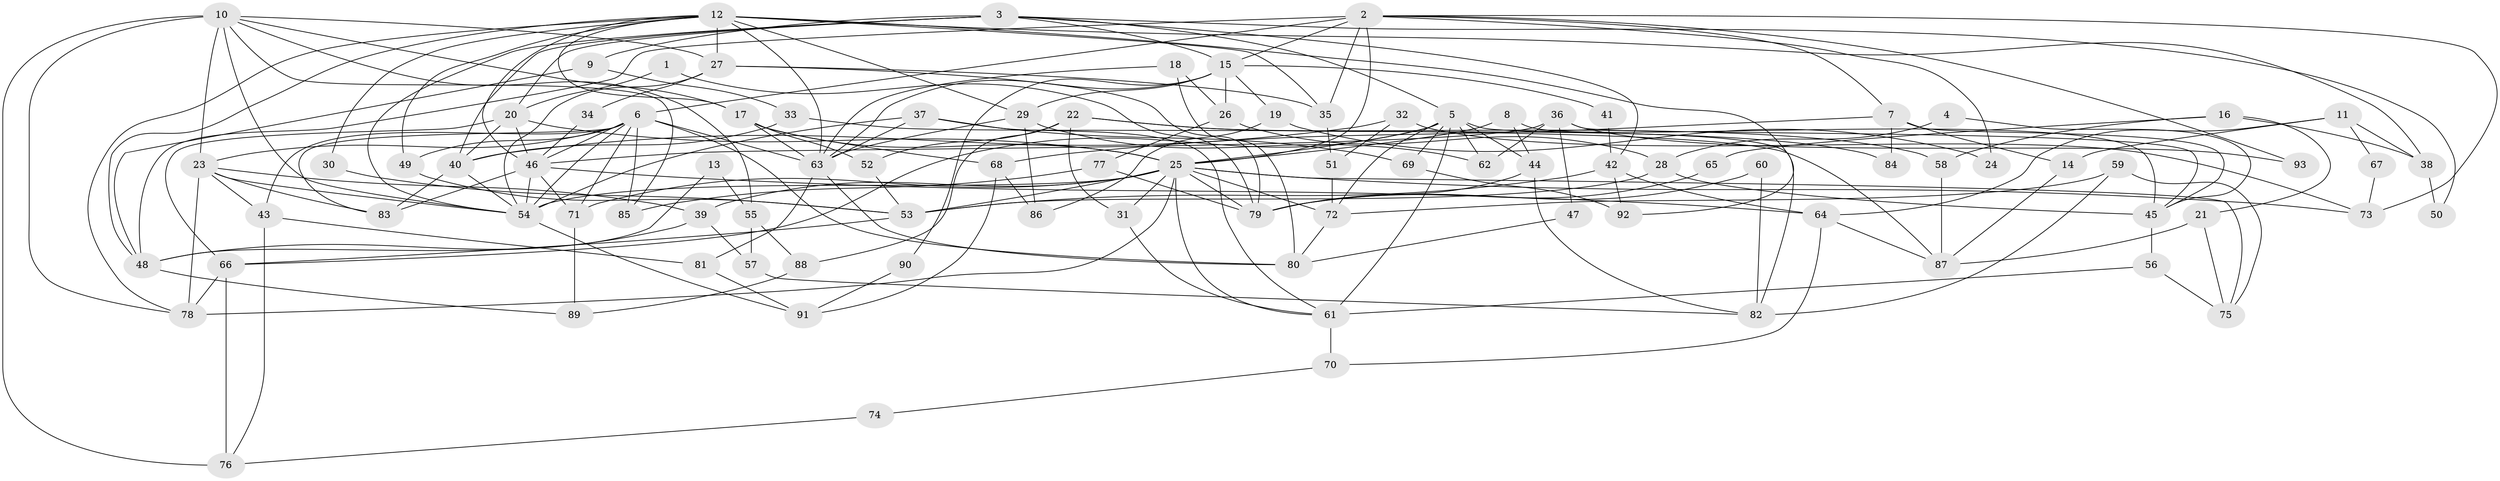 // original degree distribution, {2: 0.13076923076923078, 4: 0.26153846153846155, 6: 0.09230769230769231, 7: 0.046153846153846156, 5: 0.18461538461538463, 3: 0.27692307692307694, 8: 0.007692307692307693}
// Generated by graph-tools (version 1.1) at 2025/51/03/04/25 22:51:04]
// undirected, 93 vertices, 207 edges
graph export_dot {
  node [color=gray90,style=filled];
  1;
  2;
  3;
  4;
  5;
  6;
  7;
  8;
  9;
  10;
  11;
  12;
  13;
  14;
  15;
  16;
  17;
  18;
  19;
  20;
  21;
  22;
  23;
  24;
  25;
  26;
  27;
  28;
  29;
  30;
  31;
  32;
  33;
  34;
  35;
  36;
  37;
  38;
  39;
  40;
  41;
  42;
  43;
  44;
  45;
  46;
  47;
  48;
  49;
  50;
  51;
  52;
  53;
  54;
  55;
  56;
  57;
  58;
  59;
  60;
  61;
  62;
  63;
  64;
  65;
  66;
  67;
  68;
  69;
  70;
  71;
  72;
  73;
  74;
  75;
  76;
  77;
  78;
  79;
  80;
  81;
  82;
  83;
  84;
  85;
  86;
  87;
  88;
  89;
  90;
  91;
  92;
  93;
  1 -- 20 [weight=1.0];
  1 -- 79 [weight=1.0];
  2 -- 6 [weight=1.0];
  2 -- 7 [weight=1.0];
  2 -- 15 [weight=1.0];
  2 -- 24 [weight=1.0];
  2 -- 25 [weight=1.0];
  2 -- 35 [weight=1.0];
  2 -- 48 [weight=1.0];
  2 -- 73 [weight=1.0];
  2 -- 93 [weight=1.0];
  3 -- 5 [weight=1.0];
  3 -- 9 [weight=1.0];
  3 -- 15 [weight=1.0];
  3 -- 20 [weight=1.0];
  3 -- 40 [weight=1.0];
  3 -- 42 [weight=1.0];
  3 -- 50 [weight=1.0];
  3 -- 54 [weight=1.0];
  4 -- 28 [weight=1.0];
  4 -- 45 [weight=1.0];
  5 -- 25 [weight=2.0];
  5 -- 44 [weight=2.0];
  5 -- 61 [weight=2.0];
  5 -- 62 [weight=1.0];
  5 -- 66 [weight=1.0];
  5 -- 69 [weight=1.0];
  5 -- 72 [weight=1.0];
  5 -- 82 [weight=1.0];
  6 -- 23 [weight=1.0];
  6 -- 43 [weight=1.0];
  6 -- 46 [weight=1.0];
  6 -- 49 [weight=1.0];
  6 -- 54 [weight=1.0];
  6 -- 63 [weight=1.0];
  6 -- 71 [weight=1.0];
  6 -- 80 [weight=1.0];
  6 -- 83 [weight=1.0];
  6 -- 85 [weight=1.0];
  7 -- 14 [weight=1.0];
  7 -- 45 [weight=1.0];
  7 -- 68 [weight=1.0];
  7 -- 84 [weight=1.0];
  8 -- 25 [weight=1.0];
  8 -- 44 [weight=1.0];
  8 -- 45 [weight=1.0];
  9 -- 33 [weight=1.0];
  9 -- 48 [weight=1.0];
  10 -- 17 [weight=1.0];
  10 -- 23 [weight=1.0];
  10 -- 27 [weight=1.0];
  10 -- 54 [weight=1.0];
  10 -- 55 [weight=1.0];
  10 -- 76 [weight=2.0];
  10 -- 78 [weight=1.0];
  10 -- 85 [weight=1.0];
  11 -- 14 [weight=1.0];
  11 -- 38 [weight=1.0];
  11 -- 64 [weight=1.0];
  11 -- 67 [weight=1.0];
  12 -- 17 [weight=1.0];
  12 -- 27 [weight=2.0];
  12 -- 29 [weight=1.0];
  12 -- 30 [weight=1.0];
  12 -- 35 [weight=2.0];
  12 -- 38 [weight=1.0];
  12 -- 46 [weight=1.0];
  12 -- 48 [weight=1.0];
  12 -- 49 [weight=2.0];
  12 -- 63 [weight=1.0];
  12 -- 78 [weight=1.0];
  12 -- 92 [weight=1.0];
  13 -- 48 [weight=1.0];
  13 -- 55 [weight=1.0];
  14 -- 87 [weight=1.0];
  15 -- 19 [weight=1.0];
  15 -- 26 [weight=1.0];
  15 -- 29 [weight=1.0];
  15 -- 41 [weight=1.0];
  15 -- 63 [weight=1.0];
  15 -- 90 [weight=1.0];
  16 -- 21 [weight=1.0];
  16 -- 38 [weight=1.0];
  16 -- 58 [weight=1.0];
  16 -- 65 [weight=1.0];
  17 -- 25 [weight=1.0];
  17 -- 52 [weight=1.0];
  17 -- 63 [weight=1.0];
  17 -- 68 [weight=1.0];
  18 -- 26 [weight=1.0];
  18 -- 63 [weight=1.0];
  18 -- 80 [weight=1.0];
  19 -- 24 [weight=1.0];
  19 -- 86 [weight=1.0];
  20 -- 25 [weight=1.0];
  20 -- 40 [weight=1.0];
  20 -- 46 [weight=1.0];
  20 -- 66 [weight=1.0];
  21 -- 75 [weight=1.0];
  21 -- 87 [weight=1.0];
  22 -- 31 [weight=1.0];
  22 -- 52 [weight=1.0];
  22 -- 58 [weight=1.0];
  22 -- 84 [weight=1.0];
  22 -- 88 [weight=1.0];
  23 -- 39 [weight=1.0];
  23 -- 43 [weight=1.0];
  23 -- 54 [weight=1.0];
  23 -- 78 [weight=1.0];
  23 -- 83 [weight=1.0];
  25 -- 31 [weight=1.0];
  25 -- 39 [weight=1.0];
  25 -- 53 [weight=1.0];
  25 -- 54 [weight=2.0];
  25 -- 61 [weight=1.0];
  25 -- 71 [weight=1.0];
  25 -- 72 [weight=1.0];
  25 -- 73 [weight=1.0];
  25 -- 75 [weight=1.0];
  25 -- 78 [weight=1.0];
  25 -- 79 [weight=1.0];
  26 -- 28 [weight=1.0];
  26 -- 77 [weight=1.0];
  27 -- 34 [weight=1.0];
  27 -- 35 [weight=1.0];
  27 -- 54 [weight=1.0];
  27 -- 79 [weight=1.0];
  28 -- 45 [weight=1.0];
  28 -- 53 [weight=1.0];
  29 -- 62 [weight=1.0];
  29 -- 63 [weight=1.0];
  29 -- 86 [weight=1.0];
  30 -- 53 [weight=2.0];
  31 -- 61 [weight=1.0];
  32 -- 40 [weight=1.0];
  32 -- 51 [weight=1.0];
  32 -- 73 [weight=1.0];
  33 -- 40 [weight=1.0];
  33 -- 87 [weight=1.0];
  34 -- 46 [weight=1.0];
  35 -- 51 [weight=1.0];
  36 -- 45 [weight=1.0];
  36 -- 46 [weight=1.0];
  36 -- 47 [weight=1.0];
  36 -- 62 [weight=1.0];
  36 -- 93 [weight=1.0];
  37 -- 54 [weight=1.0];
  37 -- 61 [weight=1.0];
  37 -- 63 [weight=1.0];
  37 -- 69 [weight=1.0];
  38 -- 50 [weight=1.0];
  39 -- 48 [weight=1.0];
  39 -- 57 [weight=1.0];
  40 -- 54 [weight=1.0];
  40 -- 83 [weight=1.0];
  41 -- 42 [weight=1.0];
  42 -- 53 [weight=2.0];
  42 -- 64 [weight=1.0];
  42 -- 92 [weight=1.0];
  43 -- 76 [weight=1.0];
  43 -- 81 [weight=1.0];
  44 -- 79 [weight=1.0];
  44 -- 82 [weight=1.0];
  45 -- 56 [weight=1.0];
  46 -- 54 [weight=1.0];
  46 -- 64 [weight=1.0];
  46 -- 71 [weight=1.0];
  46 -- 83 [weight=1.0];
  47 -- 80 [weight=1.0];
  48 -- 89 [weight=1.0];
  49 -- 53 [weight=1.0];
  51 -- 72 [weight=1.0];
  52 -- 53 [weight=1.0];
  53 -- 66 [weight=1.0];
  54 -- 91 [weight=1.0];
  55 -- 57 [weight=1.0];
  55 -- 88 [weight=1.0];
  56 -- 61 [weight=1.0];
  56 -- 75 [weight=1.0];
  57 -- 82 [weight=1.0];
  58 -- 87 [weight=1.0];
  59 -- 72 [weight=1.0];
  59 -- 75 [weight=1.0];
  59 -- 82 [weight=1.0];
  60 -- 79 [weight=1.0];
  60 -- 82 [weight=1.0];
  61 -- 70 [weight=1.0];
  63 -- 80 [weight=1.0];
  63 -- 81 [weight=1.0];
  64 -- 70 [weight=1.0];
  64 -- 87 [weight=1.0];
  65 -- 79 [weight=1.0];
  66 -- 76 [weight=1.0];
  66 -- 78 [weight=1.0];
  67 -- 73 [weight=1.0];
  68 -- 86 [weight=1.0];
  68 -- 91 [weight=1.0];
  69 -- 92 [weight=1.0];
  70 -- 74 [weight=1.0];
  71 -- 89 [weight=1.0];
  72 -- 80 [weight=1.0];
  74 -- 76 [weight=1.0];
  77 -- 79 [weight=1.0];
  77 -- 85 [weight=1.0];
  81 -- 91 [weight=1.0];
  88 -- 89 [weight=1.0];
  90 -- 91 [weight=1.0];
}
